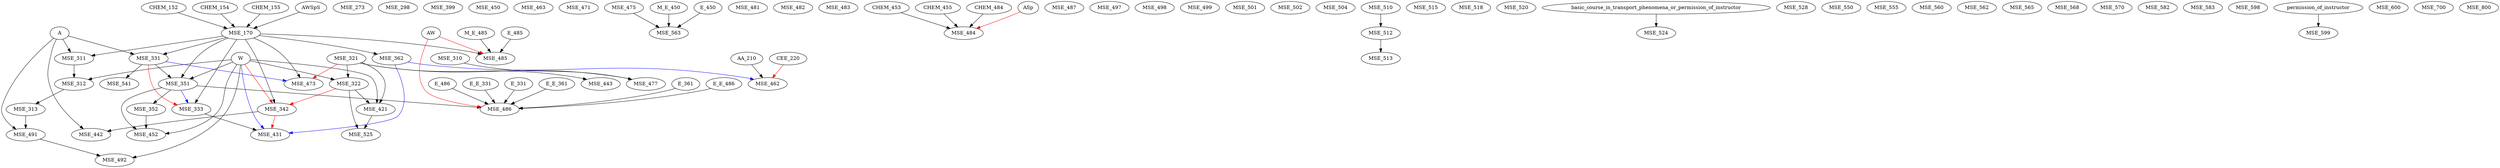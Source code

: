 digraph G {
    edge [color=black];
    CHEM_152 -> MSE_170;
    CHEM_154 -> MSE_170;
    CHEM_155 -> MSE_170;
    AWSpS -> MSE_170;
    MSE_273;
    MSE_298;
    MSE_310;
    edge [color=black];
    MSE_170 -> MSE_311;
    A -> MSE_311;
    edge [color=black];
    MSE_311 -> MSE_312;
    W -> MSE_312;
    edge [color=black];
    MSE_312 -> MSE_313;
    MSE_321;
    edge [color=black];
    MSE_321 -> MSE_322;
    W -> MSE_322;
    edge [color=black];
    MSE_170 -> MSE_331;
    A -> MSE_331;
    edge [color=black];
    MSE_170 -> MSE_333;
    edge [color=red];
    MSE_331 -> MSE_333;
    edge [color=blue];
    MSE_351 -> MSE_333;
    edge [color=black];
    MSE_170 -> MSE_342;
    edge [color=red];
    MSE_322 -> MSE_342;
    W -> MSE_342;
    edge [color=black];
    MSE_170 -> MSE_351;
    MSE_331 -> MSE_351;
    W -> MSE_351;
    edge [color=black];
    MSE_351 -> MSE_352;
    edge [color=black];
    MSE_170 -> MSE_362;
    MSE_399;
    edge [color=black];
    MSE_321 -> MSE_421;
    MSE_322 -> MSE_421;
    W -> MSE_421;
    edge [color=black];
    MSE_333 -> MSE_431;
    edge [color=red];
    MSE_342 -> MSE_431;
    edge [color=blue];
    MSE_362 -> MSE_431;
    W -> MSE_431;
    edge [color=black];
    MSE_342 -> MSE_442;
    A -> MSE_442;
    edge [color=black];
    MSE_321 -> MSE_443;
    MSE_450;
    edge [color=black];
    MSE_351 -> MSE_452;
    MSE_352 -> MSE_452;
    W -> MSE_452;
    edge [color=black];
    AA_210 -> MSE_462;
    edge [color=red];
    CEE_220 -> MSE_462;
    edge [color=blue];
    MSE_362 -> MSE_462;
    MSE_463;
    MSE_471;
    edge [color=black];
    MSE_170 -> MSE_473;
    edge [color=red];
    MSE_321 -> MSE_473;
    edge [color=blue];
    MSE_331 -> MSE_473;
    MSE_475;
    edge [color=black];
    MSE_310 -> MSE_477;
    MSE_321 -> MSE_477;
    MSE_481;
    MSE_482;
    MSE_483;
    edge [color=black];
    CHEM_453 -> MSE_484;
    CHEM_455 -> MSE_484;
    CHEM_484 -> MSE_484;
    edge [color=red];
    ASp -> MSE_484;
    edge [color=black];
    MSE_170 -> MSE_485;
    M_E_485 -> MSE_485;
    E_485 -> MSE_485;
    edge [color=red];
    AW -> MSE_485;
    edge [color=black];
    E_E_331 -> MSE_486;
    E_331 -> MSE_486;
    E_E_361 -> MSE_486;
    E_361 -> MSE_486;
    MSE_351 -> MSE_486;
    E_E_486 -> MSE_486;
    E_486 -> MSE_486;
    edge [color=red];
    AW -> MSE_486;
    MSE_487;
    edge [color=black];
    MSE_313 -> MSE_491;
    A -> MSE_491;
    edge [color=black];
    MSE_491 -> MSE_492;
    W -> MSE_492;
    MSE_497;
    MSE_498;
    MSE_499;
    MSE_501;
    MSE_502;
    MSE_504;
    MSE_510;
    edge [color=black];
    MSE_510 -> MSE_512;
    edge [color=black];
    MSE_512 -> MSE_513;
    MSE_515;
    MSE_518;
    MSE_520;
    edge [color=black];
    basic_course_in_transport_phenomena_or_permission_of_instructor -> MSE_524;
    edge [color=black];
    MSE_322 -> MSE_525;
    MSE_421 -> MSE_525;
    MSE_528;
    edge [color=black];
    MSE_331 -> MSE_541;
    MSE_550;
    MSE_555;
    MSE_560;
    MSE_562;
    edge [color=black];
    MSE_475 -> MSE_563;
    M_E_450 -> MSE_563;
    E_450 -> MSE_563;
    MSE_565;
    MSE_568;
    MSE_570;
    MSE_582;
    MSE_583;
    MSE_598;
    edge [color=black];
    permission_of_instructor -> MSE_599;
    MSE_600;
    MSE_700;
    MSE_800;
}
